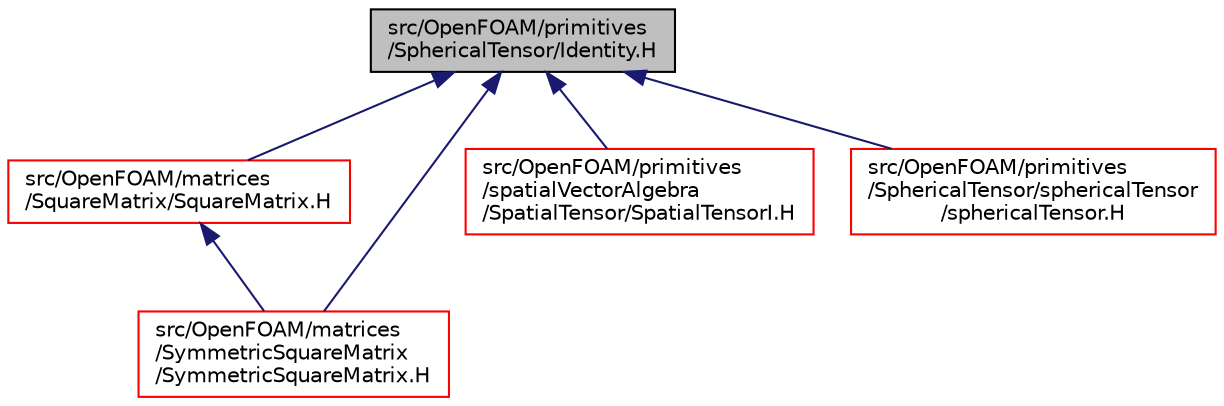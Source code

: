 digraph "src/OpenFOAM/primitives/SphericalTensor/Identity.H"
{
  bgcolor="transparent";
  edge [fontname="Helvetica",fontsize="10",labelfontname="Helvetica",labelfontsize="10"];
  node [fontname="Helvetica",fontsize="10",shape=record];
  Node57 [label="src/OpenFOAM/primitives\l/SphericalTensor/Identity.H",height=0.2,width=0.4,color="black", fillcolor="grey75", style="filled", fontcolor="black"];
  Node57 -> Node58 [dir="back",color="midnightblue",fontsize="10",style="solid",fontname="Helvetica"];
  Node58 [label="src/OpenFOAM/matrices\l/SquareMatrix/SquareMatrix.H",height=0.2,width=0.4,color="red",URL="$a11807.html"];
  Node58 -> Node2969 [dir="back",color="midnightblue",fontsize="10",style="solid",fontname="Helvetica"];
  Node2969 [label="src/OpenFOAM/matrices\l/SymmetricSquareMatrix\l/SymmetricSquareMatrix.H",height=0.2,width=0.4,color="red",URL="$a11816.html"];
  Node57 -> Node2969 [dir="back",color="midnightblue",fontsize="10",style="solid",fontname="Helvetica"];
  Node57 -> Node2971 [dir="back",color="midnightblue",fontsize="10",style="solid",fontname="Helvetica"];
  Node2971 [label="src/OpenFOAM/primitives\l/spatialVectorAlgebra\l/SpatialTensor/SpatialTensorI.H",height=0.2,width=0.4,color="red",URL="$a13379.html"];
  Node57 -> Node3074 [dir="back",color="midnightblue",fontsize="10",style="solid",fontname="Helvetica"];
  Node3074 [label="src/OpenFOAM/primitives\l/SphericalTensor/sphericalTensor\l/sphericalTensor.H",height=0.2,width=0.4,color="red",URL="$a13412.html"];
}

